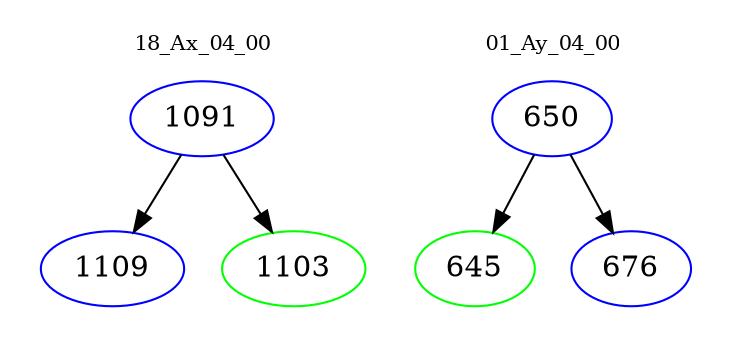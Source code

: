 digraph{
subgraph cluster_0 {
color = white
label = "18_Ax_04_00";
fontsize=10;
T0_1091 [label="1091", color="blue"]
T0_1091 -> T0_1109 [color="black"]
T0_1109 [label="1109", color="blue"]
T0_1091 -> T0_1103 [color="black"]
T0_1103 [label="1103", color="green"]
}
subgraph cluster_1 {
color = white
label = "01_Ay_04_00";
fontsize=10;
T1_650 [label="650", color="blue"]
T1_650 -> T1_645 [color="black"]
T1_645 [label="645", color="green"]
T1_650 -> T1_676 [color="black"]
T1_676 [label="676", color="blue"]
}
}
